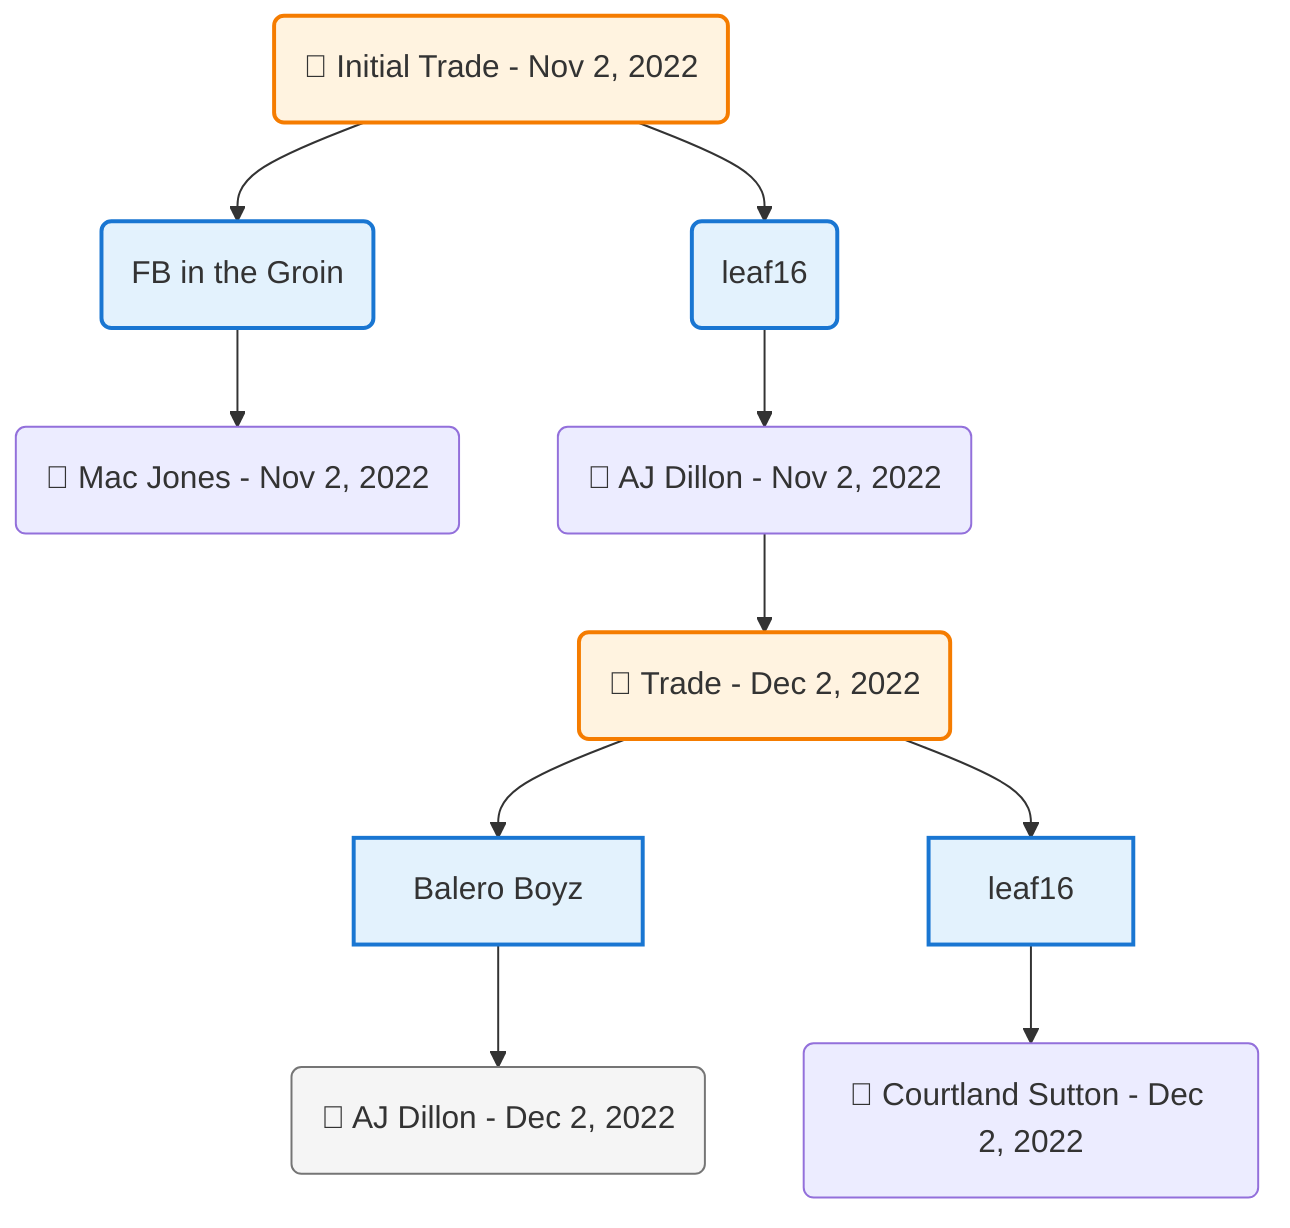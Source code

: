 flowchart TD

    TRADE_MAIN("🔄 Initial Trade - Nov 2, 2022")
    TEAM_1("FB in the Groin")
    TEAM_2("leaf16")
    NODE_b63e0f53-75a2-43f9-8849-63fb7c8f56d3("🔄 Mac Jones - Nov 2, 2022")
    NODE_4617ad57-25da-4746-ba9f-8da25a714cce("🔄 AJ Dillon - Nov 2, 2022")
    TRADE_d59b92db-9774-406b-b773-3b3248ac1e99_3("🔄 Trade - Dec 2, 2022")
    TEAM_2feaf03e-fb22-498e-ac8f-e596b6ba7810_4["Balero Boyz"]
    NODE_af3ad74d-8740-43d6-a8f5-43b817f8ecc1("🔄 AJ Dillon - Dec 2, 2022")
    TEAM_66fb98f4-89a7-45f9-893a-b41d71e6249d_5["leaf16"]
    NODE_808ba701-bad1-4bac-b607-84c68a48c5d6("🔄 Courtland Sutton - Dec 2, 2022")

    TRADE_MAIN --> TEAM_1
    TRADE_MAIN --> TEAM_2
    TEAM_1 --> NODE_b63e0f53-75a2-43f9-8849-63fb7c8f56d3
    TEAM_2 --> NODE_4617ad57-25da-4746-ba9f-8da25a714cce
    NODE_4617ad57-25da-4746-ba9f-8da25a714cce --> TRADE_d59b92db-9774-406b-b773-3b3248ac1e99_3
    TRADE_d59b92db-9774-406b-b773-3b3248ac1e99_3 --> TEAM_2feaf03e-fb22-498e-ac8f-e596b6ba7810_4
    TEAM_2feaf03e-fb22-498e-ac8f-e596b6ba7810_4 --> NODE_af3ad74d-8740-43d6-a8f5-43b817f8ecc1
    TRADE_d59b92db-9774-406b-b773-3b3248ac1e99_3 --> TEAM_66fb98f4-89a7-45f9-893a-b41d71e6249d_5
    TEAM_66fb98f4-89a7-45f9-893a-b41d71e6249d_5 --> NODE_808ba701-bad1-4bac-b607-84c68a48c5d6

    %% Node styling
    classDef teamNode fill:#e3f2fd,stroke:#1976d2,stroke-width:2px
    classDef tradeNode fill:#fff3e0,stroke:#f57c00,stroke-width:2px
    classDef playerNode fill:#f3e5f5,stroke:#7b1fa2,stroke-width:1px
    classDef nonRootPlayerNode fill:#f5f5f5,stroke:#757575,stroke-width:1px
    classDef endNode fill:#ffebee,stroke:#c62828,stroke-width:2px
    classDef waiverNode fill:#e8f5e8,stroke:#388e3c,stroke-width:2px
    classDef championshipNode fill:#fff9c4,stroke:#f57f17,stroke-width:3px

    class TEAM_1,TEAM_2,TEAM_2feaf03e-fb22-498e-ac8f-e596b6ba7810_4,TEAM_66fb98f4-89a7-45f9-893a-b41d71e6249d_5 teamNode
    class NODE_af3ad74d-8740-43d6-a8f5-43b817f8ecc1 nonRootPlayerNode
    class TRADE_MAIN,TRADE_d59b92db-9774-406b-b773-3b3248ac1e99_3 tradeNode